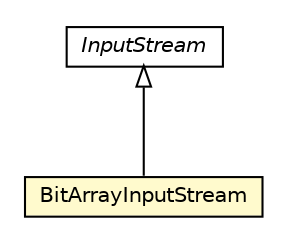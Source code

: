 #!/usr/local/bin/dot
#
# Class diagram 
# Generated by UMLGraph version R5_6-24-gf6e263 (http://www.umlgraph.org/)
#

digraph G {
	edge [fontname="Helvetica",fontsize=10,labelfontname="Helvetica",labelfontsize=10];
	node [fontname="Helvetica",fontsize=10,shape=plaintext];
	nodesep=0.25;
	ranksep=0.5;
	// org.universAAL.lddi.lib.ieeex73std.org.bn.utils.BitArrayInputStream
	c106193 [label=<<table title="org.universAAL.lddi.lib.ieeex73std.org.bn.utils.BitArrayInputStream" border="0" cellborder="1" cellspacing="0" cellpadding="2" port="p" bgcolor="lemonChiffon" href="./BitArrayInputStream.html">
		<tr><td><table border="0" cellspacing="0" cellpadding="1">
<tr><td align="center" balign="center"> BitArrayInputStream </td></tr>
		</table></td></tr>
		</table>>, URL="./BitArrayInputStream.html", fontname="Helvetica", fontcolor="black", fontsize=10.0];
	//org.universAAL.lddi.lib.ieeex73std.org.bn.utils.BitArrayInputStream extends java.io.InputStream
	c106653:p -> c106193:p [dir=back,arrowtail=empty];
	// java.io.InputStream
	c106653 [label=<<table title="java.io.InputStream" border="0" cellborder="1" cellspacing="0" cellpadding="2" port="p" href="http://java.sun.com/j2se/1.4.2/docs/api/java/io/InputStream.html">
		<tr><td><table border="0" cellspacing="0" cellpadding="1">
<tr><td align="center" balign="center"><font face="Helvetica-Oblique"> InputStream </font></td></tr>
		</table></td></tr>
		</table>>, URL="http://java.sun.com/j2se/1.4.2/docs/api/java/io/InputStream.html", fontname="Helvetica", fontcolor="black", fontsize=10.0];
}


